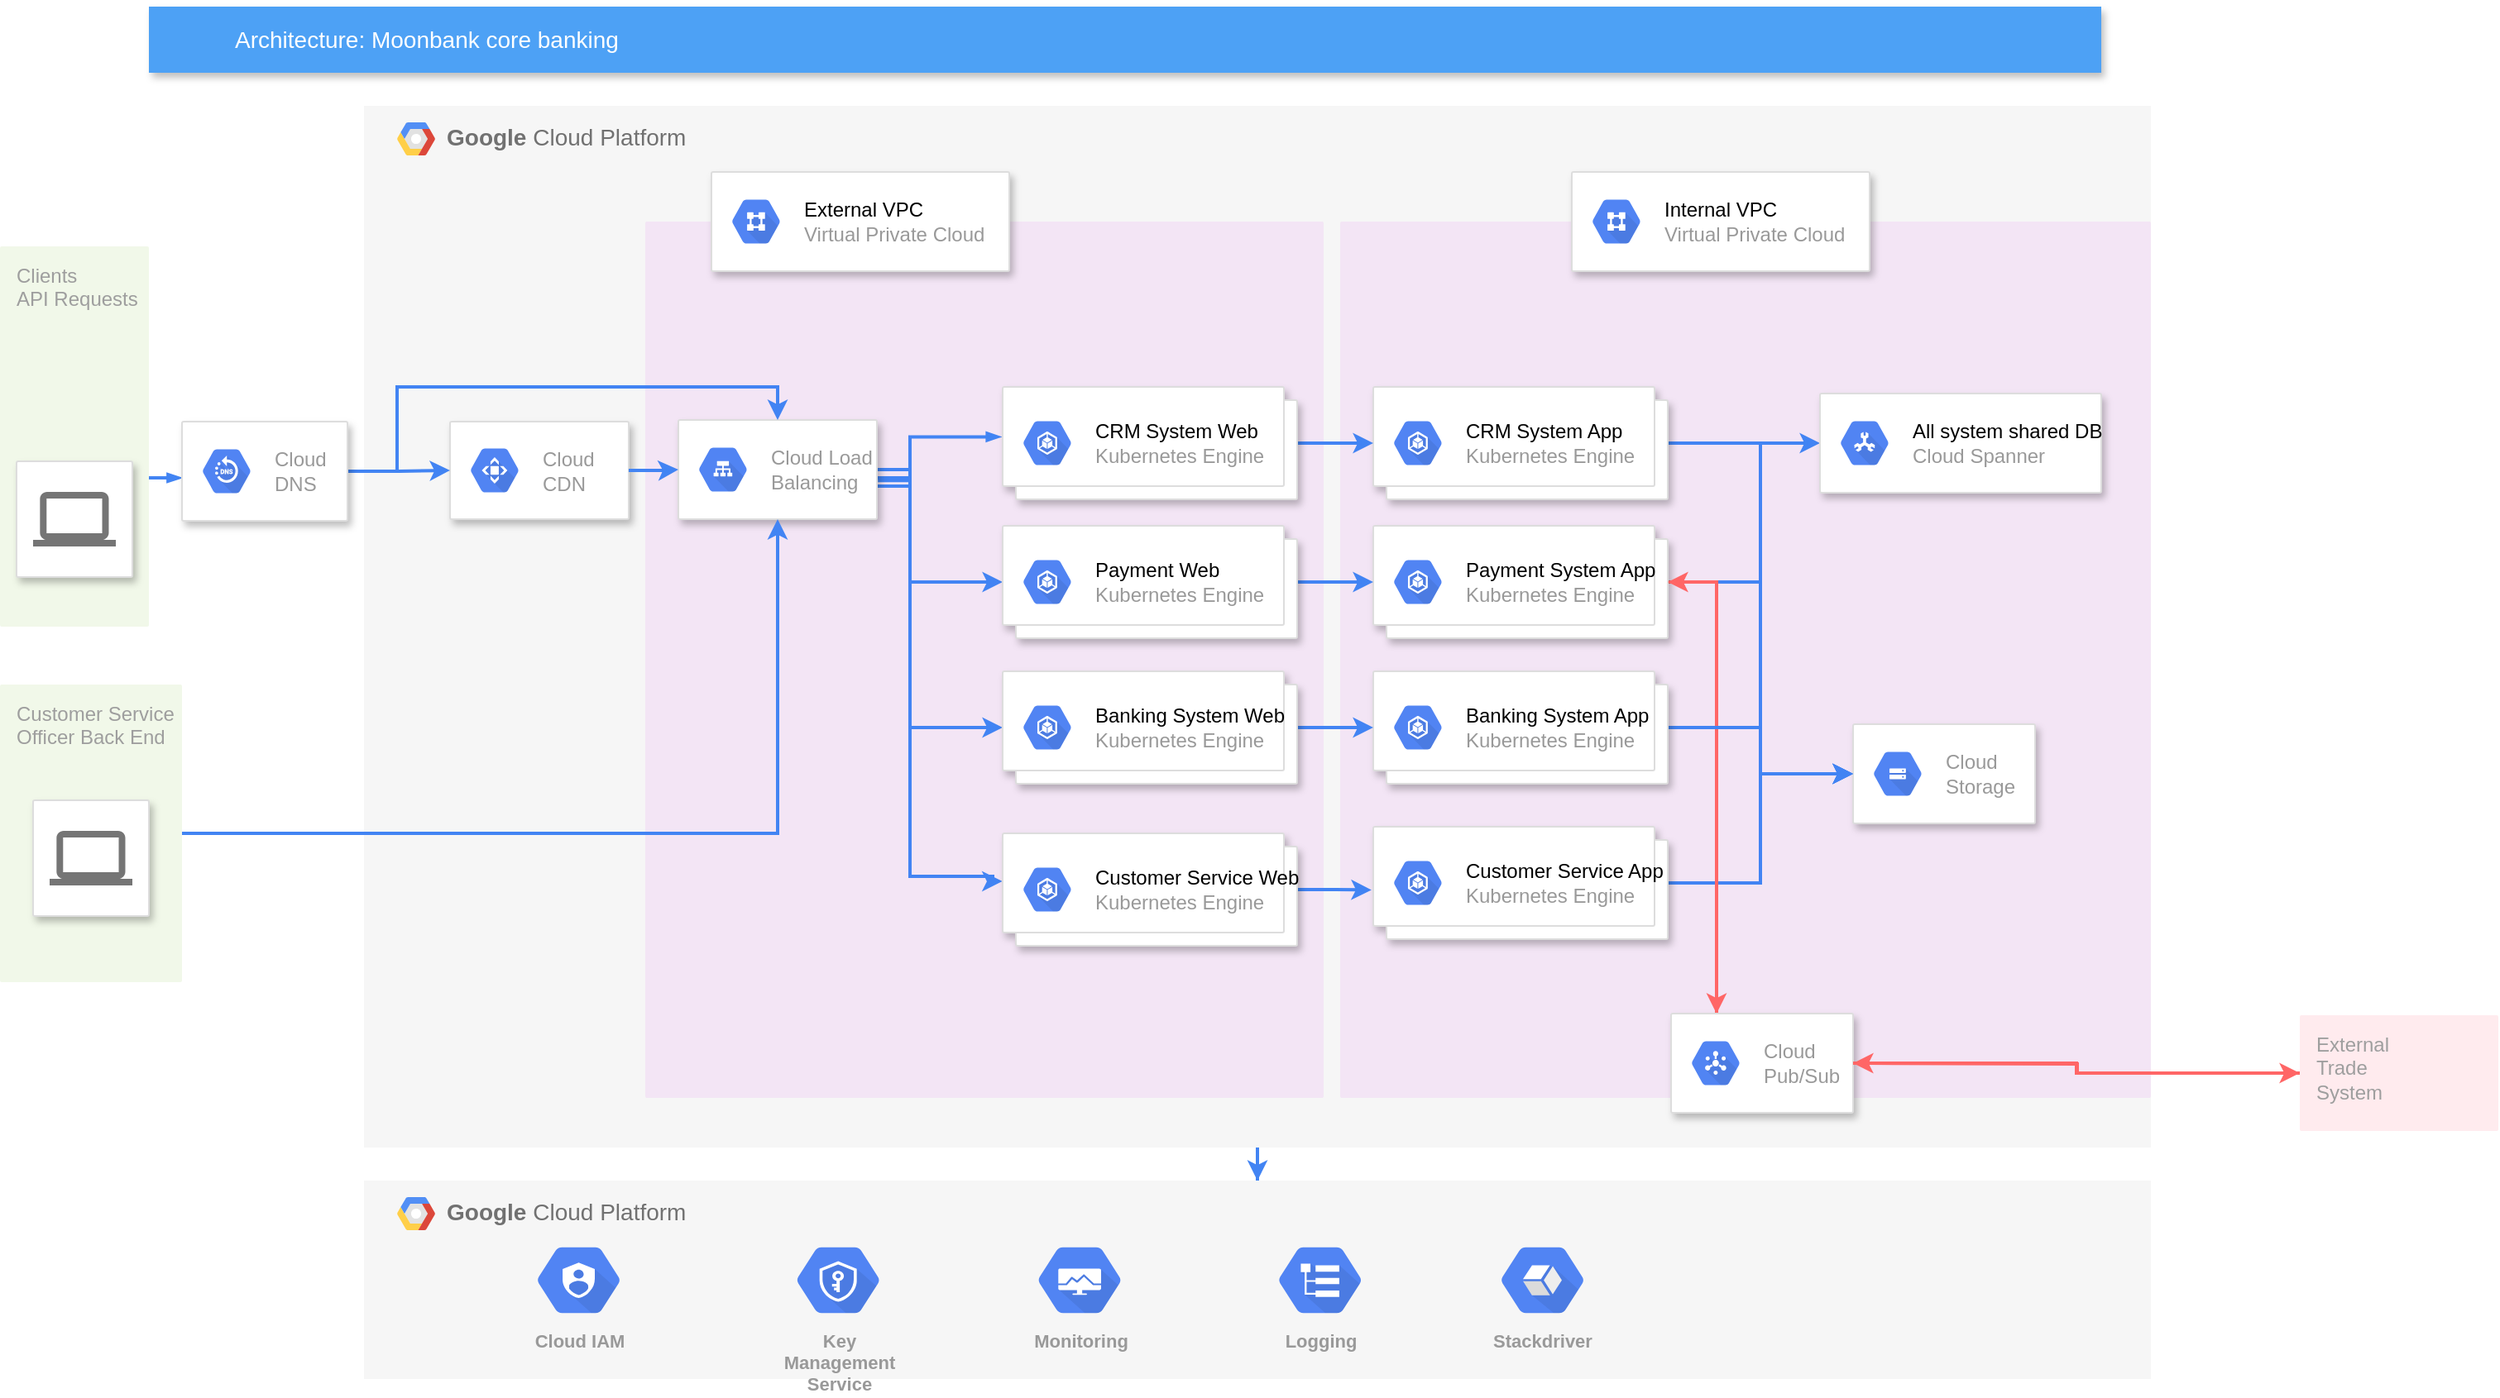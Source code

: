 <mxfile version="12.1.7" type="github" pages="1">
  <diagram id="f106602c-feb2-e66a-4537-3a34d633f6aa" name="Page-1">
    <mxGraphModel dx="1587" dy="909" grid="1" gridSize="10" guides="1" tooltips="1" connect="1" arrows="1" fold="1" page="1" pageScale="1" pageWidth="1169" pageHeight="827" background="#ffffff" math="0" shadow="0">
      <root>
        <mxCell id="0"/>
        <mxCell id="1" parent="0"/>
        <mxCell id="3G7S71GiZPw67ylA6irI-1091" style="edgeStyle=orthogonalEdgeStyle;rounded=0;orthogonalLoop=1;jettySize=auto;html=1;strokeColor=#4284F3;strokeWidth=2;" edge="1" parent="1" source="14" target="3G7S71GiZPw67ylA6irI-1089">
          <mxGeometry relative="1" as="geometry"/>
        </mxCell>
        <mxCell id="14" value="&lt;b&gt;Google &lt;/b&gt;Cloud Platform" style="fillColor=#F6F6F6;strokeColor=none;shadow=0;gradientColor=none;fontSize=14;align=left;spacing=10;fontColor=#717171;9E9E9E;verticalAlign=top;spacingTop=-4;fontStyle=0;spacingLeft=40;html=1;" parent="1" vertex="1">
          <mxGeometry x="390" y="100" width="1080" height="630" as="geometry"/>
        </mxCell>
        <mxCell id="3G7S71GiZPw67ylA6irI-1142" value="&lt;br&gt;" style="points=[[0,0,0],[0.25,0,0],[0.5,0,0],[0.75,0,0],[1,0,0],[1,0.25,0],[1,0.5,0],[1,0.75,0],[1,1,0],[0.75,1,0],[0.5,1,0],[0.25,1,0],[0,1,0],[0,0.75,0],[0,0.5,0],[0,0.25,0]];rounded=1;absoluteArcSize=1;arcSize=2;html=1;strokeColor=none;gradientColor=none;shadow=0;dashed=0;fontSize=12;fontColor=#9E9E9E;align=left;verticalAlign=top;spacing=10;spacingTop=-4;fillColor=#F3E5F5;" vertex="1" parent="14">
          <mxGeometry x="590" y="70" width="490" height="530" as="geometry"/>
        </mxCell>
        <mxCell id="3G7S71GiZPw67ylA6irI-1141" value="" style="points=[[0,0,0],[0.25,0,0],[0.5,0,0],[0.75,0,0],[1,0,0],[1,0.25,0],[1,0.5,0],[1,0.75,0],[1,1,0],[0.75,1,0],[0.5,1,0],[0.25,1,0],[0,1,0],[0,0.75,0],[0,0.5,0],[0,0.25,0]];rounded=1;absoluteArcSize=1;arcSize=2;html=1;strokeColor=none;gradientColor=none;shadow=0;dashed=0;fontSize=12;fontColor=#9E9E9E;align=left;verticalAlign=top;spacing=10;spacingTop=-4;fillColor=#F3E5F5;" vertex="1" parent="14">
          <mxGeometry x="170" y="70" width="410" height="530" as="geometry"/>
        </mxCell>
        <mxCell id="15" value="" style="shape=mxgraph.gcp2.google_cloud_platform;fillColor=#F6F6F6;strokeColor=none;shadow=0;gradientColor=none;" parent="14" vertex="1">
          <mxGeometry width="23" height="20" relative="1" as="geometry">
            <mxPoint x="20" y="10" as="offset"/>
          </mxGeometry>
        </mxCell>
        <mxCell id="3G7S71GiZPw67ylA6irI-1002" value="" style="strokeColor=#dddddd;fillColor=#ffffff;shadow=1;strokeWidth=1;rounded=1;absoluteArcSize=1;arcSize=2;" vertex="1" parent="14">
          <mxGeometry x="52" y="191" width="108" height="59" as="geometry"/>
        </mxCell>
        <mxCell id="3G7S71GiZPw67ylA6irI-1003" value="Cloud &#xa;CDN" style="dashed=0;connectable=0;html=1;fillColor=#5184F3;strokeColor=none;shape=mxgraph.gcp2.hexIcon;prIcon=cloud_cdn;part=1;labelPosition=right;verticalLabelPosition=middle;align=left;verticalAlign=middle;spacingLeft=5;fontColor=#999999;fontSize=12;" vertex="1" parent="3G7S71GiZPw67ylA6irI-1002">
          <mxGeometry y="0.5" width="44" height="39" relative="1" as="geometry">
            <mxPoint x="5" y="-19.5" as="offset"/>
          </mxGeometry>
        </mxCell>
        <mxCell id="3G7S71GiZPw67ylA6irI-1072" style="edgeStyle=orthogonalEdgeStyle;rounded=0;orthogonalLoop=1;jettySize=auto;html=1;entryX=0;entryY=0.5;entryDx=0;entryDy=0;strokeColor=#4284F3;strokeWidth=2;" edge="1" parent="14" source="3G7S71GiZPw67ylA6irI-1036" target="3G7S71GiZPw67ylA6irI-1051">
          <mxGeometry relative="1" as="geometry"/>
        </mxCell>
        <mxCell id="3G7S71GiZPw67ylA6irI-1075" style="edgeStyle=orthogonalEdgeStyle;rounded=0;orthogonalLoop=1;jettySize=auto;html=1;entryX=0.25;entryY=0;entryDx=0;entryDy=0;strokeColor=#FF6666;strokeWidth=2;" edge="1" parent="14" source="3G7S71GiZPw67ylA6irI-1036" target="3G7S71GiZPw67ylA6irI-1069">
          <mxGeometry relative="1" as="geometry"/>
        </mxCell>
        <mxCell id="3G7S71GiZPw67ylA6irI-1036" value="" style="shape=mxgraph.gcp2.doubleRect;strokeColor=#dddddd;fillColor=#ffffff;shadow=1;strokeWidth=1;" vertex="1" parent="14">
          <mxGeometry x="610" y="254" width="178" height="68" as="geometry"/>
        </mxCell>
        <mxCell id="3G7S71GiZPw67ylA6irI-1037" value="&lt;font color=&quot;#000000&quot;&gt;&lt;span&gt;Payment System App&lt;/span&gt;&lt;/font&gt;&lt;br&gt;Kubernetes Engine" style="dashed=0;connectable=0;html=1;fillColor=#5184F3;strokeColor=none;shape=mxgraph.gcp2.hexIcon;prIcon=container_engine;part=1;labelPosition=right;verticalLabelPosition=middle;align=left;verticalAlign=middle;spacingLeft=5;fontColor=#999999;fontSize=12;" vertex="1" parent="3G7S71GiZPw67ylA6irI-1036">
          <mxGeometry y="0.5" width="44" height="39" relative="1" as="geometry">
            <mxPoint x="5" y="-19.5" as="offset"/>
          </mxGeometry>
        </mxCell>
        <mxCell id="3G7S71GiZPw67ylA6irI-1051" value="" style="strokeColor=#dddddd;fillColor=#ffffff;shadow=1;strokeWidth=1;rounded=1;absoluteArcSize=1;arcSize=2;" vertex="1" parent="14">
          <mxGeometry x="900" y="374" width="110" height="60" as="geometry"/>
        </mxCell>
        <mxCell id="3G7S71GiZPw67ylA6irI-1052" value="Cloud&#xa;Storage" style="dashed=0;connectable=0;html=1;fillColor=#5184F3;strokeColor=none;shape=mxgraph.gcp2.hexIcon;prIcon=cloud_storage;part=1;labelPosition=right;verticalLabelPosition=middle;align=left;verticalAlign=middle;spacingLeft=5;fontColor=#999999;fontSize=12;" vertex="1" parent="3G7S71GiZPw67ylA6irI-1051">
          <mxGeometry y="0.5" width="44" height="39" relative="1" as="geometry">
            <mxPoint x="5" y="-19.5" as="offset"/>
          </mxGeometry>
        </mxCell>
        <mxCell id="3G7S71GiZPw67ylA6irI-1057" style="edgeStyle=orthogonalEdgeStyle;rounded=0;orthogonalLoop=1;jettySize=auto;html=1;entryX=0;entryY=0.5;entryDx=0;entryDy=0;strokeColor=#4284F3;strokeWidth=2;" edge="1" parent="14" source="3G7S71GiZPw67ylA6irI-1053" target="3G7S71GiZPw67ylA6irI-1055">
          <mxGeometry relative="1" as="geometry"/>
        </mxCell>
        <mxCell id="3G7S71GiZPw67ylA6irI-1058" style="edgeStyle=orthogonalEdgeStyle;rounded=0;orthogonalLoop=1;jettySize=auto;html=1;entryX=0;entryY=0.5;entryDx=0;entryDy=0;strokeColor=#4284F3;strokeWidth=2;" edge="1" parent="14" source="3G7S71GiZPw67ylA6irI-1053" target="3G7S71GiZPw67ylA6irI-1051">
          <mxGeometry relative="1" as="geometry"/>
        </mxCell>
        <mxCell id="3G7S71GiZPw67ylA6irI-1053" value="" style="shape=mxgraph.gcp2.doubleRect;strokeColor=#dddddd;fillColor=#ffffff;shadow=1;strokeWidth=1;" vertex="1" parent="14">
          <mxGeometry x="610" y="170" width="178" height="68" as="geometry"/>
        </mxCell>
        <mxCell id="3G7S71GiZPw67ylA6irI-1054" value="&lt;font color=&quot;#000000&quot;&gt;&lt;span&gt;CRM System App&lt;/span&gt;&lt;/font&gt;&lt;br&gt;Kubernetes Engine" style="dashed=0;connectable=0;html=1;fillColor=#5184F3;strokeColor=none;shape=mxgraph.gcp2.hexIcon;prIcon=container_engine;part=1;labelPosition=right;verticalLabelPosition=middle;align=left;verticalAlign=middle;spacingLeft=5;fontColor=#999999;fontSize=12;" vertex="1" parent="3G7S71GiZPw67ylA6irI-1053">
          <mxGeometry y="0.5" width="44" height="39" relative="1" as="geometry">
            <mxPoint x="5" y="-19.5" as="offset"/>
          </mxGeometry>
        </mxCell>
        <mxCell id="3G7S71GiZPw67ylA6irI-1055" value="" style="strokeColor=#dddddd;fillColor=#ffffff;shadow=1;strokeWidth=1;rounded=1;absoluteArcSize=1;arcSize=2;" vertex="1" parent="14">
          <mxGeometry x="880" y="174" width="170" height="60" as="geometry"/>
        </mxCell>
        <mxCell id="3G7S71GiZPw67ylA6irI-1056" value="&lt;font color=&quot;#000000&quot;&gt;&lt;span&gt;All system shared DB&lt;/span&gt;&lt;/font&gt;&lt;br&gt;Cloud Spanner" style="dashed=0;connectable=0;html=1;fillColor=#5184F3;strokeColor=none;shape=mxgraph.gcp2.hexIcon;prIcon=cloud_spanner;part=1;labelPosition=right;verticalLabelPosition=middle;align=left;verticalAlign=middle;spacingLeft=5;fontColor=#999999;fontSize=12;" vertex="1" parent="3G7S71GiZPw67ylA6irI-1055">
          <mxGeometry y="0.5" width="44" height="39" relative="1" as="geometry">
            <mxPoint x="5" y="-19.5" as="offset"/>
          </mxGeometry>
        </mxCell>
        <mxCell id="3G7S71GiZPw67ylA6irI-1068" style="edgeStyle=orthogonalEdgeStyle;rounded=0;orthogonalLoop=1;jettySize=auto;html=1;entryX=0;entryY=0.5;entryDx=0;entryDy=0;strokeColor=#4284F3;strokeWidth=2;" edge="1" parent="14" source="3G7S71GiZPw67ylA6irI-1065" target="3G7S71GiZPw67ylA6irI-1051">
          <mxGeometry relative="1" as="geometry"/>
        </mxCell>
        <mxCell id="3G7S71GiZPw67ylA6irI-1065" value="" style="shape=mxgraph.gcp2.doubleRect;strokeColor=#dddddd;fillColor=#ffffff;shadow=1;strokeWidth=1;" vertex="1" parent="14">
          <mxGeometry x="610" y="436" width="178" height="68" as="geometry"/>
        </mxCell>
        <mxCell id="3G7S71GiZPw67ylA6irI-1066" value="&lt;font color=&quot;#000000&quot;&gt;&lt;span&gt;Customer Service App&lt;/span&gt;&lt;/font&gt;&lt;br&gt;Kubernetes Engine" style="dashed=0;connectable=0;html=1;fillColor=#5184F3;strokeColor=none;shape=mxgraph.gcp2.hexIcon;prIcon=container_engine;part=1;labelPosition=right;verticalLabelPosition=middle;align=left;verticalAlign=middle;spacingLeft=5;fontColor=#999999;fontSize=12;" vertex="1" parent="3G7S71GiZPw67ylA6irI-1065">
          <mxGeometry y="0.5" width="44" height="39" relative="1" as="geometry">
            <mxPoint x="5" y="-19.5" as="offset"/>
          </mxGeometry>
        </mxCell>
        <mxCell id="3G7S71GiZPw67ylA6irI-1079" style="edgeStyle=orthogonalEdgeStyle;rounded=0;orthogonalLoop=1;jettySize=auto;html=1;exitX=0.25;exitY=0;exitDx=0;exitDy=0;entryX=1;entryY=0.5;entryDx=0;entryDy=0;strokeColor=#FF6666;strokeWidth=2;" edge="1" parent="14" source="3G7S71GiZPw67ylA6irI-1069" target="3G7S71GiZPw67ylA6irI-1036">
          <mxGeometry relative="1" as="geometry"/>
        </mxCell>
        <mxCell id="3G7S71GiZPw67ylA6irI-1069" value="" style="strokeColor=#dddddd;fillColor=#ffffff;shadow=1;strokeWidth=1;rounded=1;absoluteArcSize=1;arcSize=2;" vertex="1" parent="14">
          <mxGeometry x="790" y="549" width="110" height="60" as="geometry"/>
        </mxCell>
        <mxCell id="3G7S71GiZPw67ylA6irI-1070" value="Cloud&#xa;Pub/Sub" style="dashed=0;connectable=0;html=1;fillColor=#5184F3;strokeColor=none;shape=mxgraph.gcp2.hexIcon;prIcon=cloud_pubsub;part=1;labelPosition=right;verticalLabelPosition=middle;align=left;verticalAlign=middle;spacingLeft=5;fontColor=#999999;fontSize=12;" vertex="1" parent="3G7S71GiZPw67ylA6irI-1069">
          <mxGeometry y="0.5" width="44" height="39" relative="1" as="geometry">
            <mxPoint x="5" y="-19.5" as="offset"/>
          </mxGeometry>
        </mxCell>
        <mxCell id="3G7S71GiZPw67ylA6irI-1060" style="edgeStyle=orthogonalEdgeStyle;rounded=0;orthogonalLoop=1;jettySize=auto;html=1;entryX=0;entryY=0.5;entryDx=0;entryDy=0;strokeColor=#4284F3;strokeWidth=2;" edge="1" parent="14" source="3G7S71GiZPw67ylA6irI-1038" target="3G7S71GiZPw67ylA6irI-1051">
          <mxGeometry relative="1" as="geometry"/>
        </mxCell>
        <mxCell id="3G7S71GiZPw67ylA6irI-1038" value="" style="shape=mxgraph.gcp2.doubleRect;strokeColor=#dddddd;fillColor=#ffffff;shadow=1;strokeWidth=1;" vertex="1" parent="14">
          <mxGeometry x="610" y="342" width="178" height="68" as="geometry"/>
        </mxCell>
        <mxCell id="3G7S71GiZPw67ylA6irI-1039" value="&lt;font color=&quot;#000000&quot;&gt;Banking System App&lt;/font&gt;&lt;br&gt;Kubernetes Engine" style="dashed=0;connectable=0;html=1;fillColor=#5184F3;strokeColor=none;shape=mxgraph.gcp2.hexIcon;prIcon=container_engine;part=1;labelPosition=right;verticalLabelPosition=middle;align=left;verticalAlign=middle;spacingLeft=5;fontColor=#999999;fontSize=12;" vertex="1" parent="3G7S71GiZPw67ylA6irI-1038">
          <mxGeometry y="0.5" width="44" height="39" relative="1" as="geometry">
            <mxPoint x="5" y="-19.5" as="offset"/>
          </mxGeometry>
        </mxCell>
        <mxCell id="3G7S71GiZPw67ylA6irI-1078" style="edgeStyle=orthogonalEdgeStyle;rounded=0;orthogonalLoop=1;jettySize=auto;html=1;strokeColor=#FF6666;strokeWidth=2;" edge="1" parent="14" source="3G7S71GiZPw67ylA6irI-1076">
          <mxGeometry relative="1" as="geometry">
            <mxPoint x="900" y="579" as="targetPoint"/>
          </mxGeometry>
        </mxCell>
        <mxCell id="997" value="Clients&lt;br&gt;API Requests" style="rounded=1;absoluteArcSize=1;arcSize=2;html=1;strokeColor=none;gradientColor=none;shadow=0;dashed=0;fontSize=12;fontColor=#9E9E9E;align=left;verticalAlign=top;spacing=10;spacingTop=-4;fillColor=#F1F8E9;" parent="1" vertex="1">
          <mxGeometry x="170" y="185" width="90" height="230" as="geometry"/>
        </mxCell>
        <mxCell id="818" value="Architecture: Moonbank core banking" style="fillColor=#4DA1F5;strokeColor=none;shadow=1;gradientColor=none;fontSize=14;align=left;spacingLeft=50;fontColor=#ffffff;html=1;" parent="1" vertex="1">
          <mxGeometry x="260" y="40" width="1180" height="40" as="geometry"/>
        </mxCell>
        <mxCell id="998" style="edgeStyle=elbowEdgeStyle;rounded=0;elbow=vertical;html=1;labelBackgroundColor=none;startFill=1;startSize=4;endArrow=blockThin;endFill=1;endSize=4;jettySize=auto;orthogonalLoop=1;strokeColor=#4284F3;strokeWidth=2;fontSize=12;fontColor=#000000;align=left;dashed=0;entryX=-0.002;entryY=0.563;entryDx=0;entryDy=0;entryPerimeter=0;" parent="1" source="997" target="3G7S71GiZPw67ylA6irI-1024" edge="1">
          <mxGeometry relative="1" as="geometry"/>
        </mxCell>
        <mxCell id="987" value="" style="strokeColor=#dddddd;fillColor=#ffffff;shadow=1;strokeWidth=1;rounded=1;absoluteArcSize=1;arcSize=2;labelPosition=center;verticalLabelPosition=middle;align=center;verticalAlign=bottom;spacingLeft=0;fontColor=#999999;fontSize=12;whiteSpace=wrap;spacingBottom=2;html=1;" parent="1" vertex="1">
          <mxGeometry x="180" y="315" width="70" height="70" as="geometry"/>
        </mxCell>
        <mxCell id="988" value="" style="dashed=0;connectable=0;html=1;fillColor=#757575;strokeColor=none;shape=mxgraph.gcp2.laptop;part=1;" parent="987" vertex="1">
          <mxGeometry x="0.5" width="50" height="33" relative="1" as="geometry">
            <mxPoint x="-25" y="18.5" as="offset"/>
          </mxGeometry>
        </mxCell>
        <mxCell id="1000" style="edgeStyle=orthogonalEdgeStyle;rounded=0;elbow=vertical;html=1;labelBackgroundColor=none;startFill=1;startSize=4;endArrow=blockThin;endFill=1;endSize=4;jettySize=auto;orthogonalLoop=1;strokeColor=#4284F3;strokeWidth=2;fontSize=12;fontColor=#000000;align=left;dashed=0;entryX=-0.006;entryY=0.444;entryDx=0;entryDy=0;entryPerimeter=0;" parent="1" source="989" target="3G7S71GiZPw67ylA6irI-1124" edge="1">
          <mxGeometry relative="1" as="geometry">
            <mxPoint x="750" y="300" as="targetPoint"/>
            <Array as="points">
              <mxPoint x="720" y="325"/>
              <mxPoint x="720" y="300"/>
            </Array>
          </mxGeometry>
        </mxCell>
        <mxCell id="3G7S71GiZPw67ylA6irI-1067" style="edgeStyle=orthogonalEdgeStyle;rounded=0;orthogonalLoop=1;jettySize=auto;html=1;entryX=-0.001;entryY=0.426;entryDx=0;entryDy=0;strokeColor=#4284F3;strokeWidth=2;exitX=1.005;exitY=0.61;exitDx=0;exitDy=0;exitPerimeter=0;entryPerimeter=0;" edge="1" parent="1" source="989" target="3G7S71GiZPw67ylA6irI-1130">
          <mxGeometry relative="1" as="geometry">
            <Array as="points">
              <mxPoint x="720" y="327"/>
              <mxPoint x="720" y="566"/>
              <mxPoint x="770" y="566"/>
              <mxPoint x="770" y="569"/>
            </Array>
          </mxGeometry>
        </mxCell>
        <mxCell id="3G7S71GiZPw67ylA6irI-1137" style="edgeStyle=orthogonalEdgeStyle;rounded=0;orthogonalLoop=1;jettySize=auto;html=1;entryX=0;entryY=0.5;entryDx=0;entryDy=0;strokeColor=#4284F3;strokeWidth=2;" edge="1" parent="1" source="989" target="3G7S71GiZPw67ylA6irI-1126">
          <mxGeometry relative="1" as="geometry">
            <Array as="points">
              <mxPoint x="720" y="330"/>
              <mxPoint x="720" y="388"/>
            </Array>
          </mxGeometry>
        </mxCell>
        <mxCell id="3G7S71GiZPw67ylA6irI-1138" style="edgeStyle=orthogonalEdgeStyle;rounded=0;orthogonalLoop=1;jettySize=auto;html=1;entryX=0;entryY=0.5;entryDx=0;entryDy=0;strokeColor=#4284F3;strokeWidth=2;" edge="1" parent="1" source="989" target="3G7S71GiZPw67ylA6irI-1128">
          <mxGeometry relative="1" as="geometry">
            <Array as="points">
              <mxPoint x="720" y="320"/>
              <mxPoint x="720" y="476"/>
            </Array>
          </mxGeometry>
        </mxCell>
        <mxCell id="989" value="" style="strokeColor=#dddddd;fillColor=#ffffff;shadow=1;strokeWidth=1;rounded=1;absoluteArcSize=1;arcSize=2;fontSize=11;fontColor=#9E9E9E;align=center;html=1;" parent="1" vertex="1">
          <mxGeometry x="580" y="290" width="120" height="60" as="geometry"/>
        </mxCell>
        <mxCell id="990" value="Cloud Load&#xa;Balancing" style="dashed=0;connectable=0;html=1;fillColor=#5184F3;strokeColor=none;shape=mxgraph.gcp2.hexIcon;prIcon=cloud_load_balancing;part=1;labelPosition=right;verticalLabelPosition=middle;align=left;verticalAlign=middle;spacingLeft=5;fontColor=#999999;fontSize=12;" parent="989" vertex="1">
          <mxGeometry y="0.5" width="44" height="39" relative="1" as="geometry">
            <mxPoint x="5" y="-19.5" as="offset"/>
          </mxGeometry>
        </mxCell>
        <mxCell id="3G7S71GiZPw67ylA6irI-1007" style="edgeStyle=orthogonalEdgeStyle;rounded=0;orthogonalLoop=1;jettySize=auto;html=1;entryX=0;entryY=0.5;entryDx=0;entryDy=0;strokeColor=#4284F3;strokeWidth=2;" edge="1" parent="1" source="3G7S71GiZPw67ylA6irI-1002" target="989">
          <mxGeometry relative="1" as="geometry"/>
        </mxCell>
        <mxCell id="3G7S71GiZPw67ylA6irI-1026" style="edgeStyle=orthogonalEdgeStyle;rounded=0;orthogonalLoop=1;jettySize=auto;html=1;entryX=0;entryY=0.5;entryDx=0;entryDy=0;strokeColor=#4284F3;strokeWidth=2;" edge="1" parent="1" source="3G7S71GiZPw67ylA6irI-1024" target="3G7S71GiZPw67ylA6irI-1002">
          <mxGeometry relative="1" as="geometry"/>
        </mxCell>
        <mxCell id="3G7S71GiZPw67ylA6irI-1027" style="edgeStyle=orthogonalEdgeStyle;rounded=0;orthogonalLoop=1;jettySize=auto;html=1;entryX=0.5;entryY=0;entryDx=0;entryDy=0;strokeColor=#4284F3;strokeWidth=2;" edge="1" parent="1" source="3G7S71GiZPw67ylA6irI-1024" target="989">
          <mxGeometry relative="1" as="geometry">
            <Array as="points">
              <mxPoint x="410" y="321"/>
              <mxPoint x="410" y="270"/>
              <mxPoint x="640" y="270"/>
            </Array>
          </mxGeometry>
        </mxCell>
        <mxCell id="3G7S71GiZPw67ylA6irI-1024" value="" style="strokeColor=#dddddd;fillColor=#ffffff;shadow=1;strokeWidth=1;rounded=1;absoluteArcSize=1;arcSize=2;" vertex="1" parent="1">
          <mxGeometry x="280" y="291" width="100" height="60" as="geometry"/>
        </mxCell>
        <mxCell id="3G7S71GiZPw67ylA6irI-1025" value="Cloud &#xa;DNS" style="dashed=0;connectable=0;html=1;fillColor=#5184F3;strokeColor=none;shape=mxgraph.gcp2.hexIcon;prIcon=cloud_dns;part=1;labelPosition=right;verticalLabelPosition=middle;align=left;verticalAlign=middle;spacingLeft=5;fontColor=#999999;fontSize=12;" vertex="1" parent="3G7S71GiZPw67ylA6irI-1024">
          <mxGeometry y="0.5" width="44" height="39" relative="1" as="geometry">
            <mxPoint x="5" y="-19.5" as="offset"/>
          </mxGeometry>
        </mxCell>
        <mxCell id="3G7S71GiZPw67ylA6irI-1081" style="edgeStyle=orthogonalEdgeStyle;rounded=0;orthogonalLoop=1;jettySize=auto;html=1;entryX=0.5;entryY=1;entryDx=0;entryDy=0;strokeColor=#4284F3;strokeWidth=2;" edge="1" parent="1" source="3G7S71GiZPw67ylA6irI-1062" target="989">
          <mxGeometry relative="1" as="geometry"/>
        </mxCell>
        <mxCell id="3G7S71GiZPw67ylA6irI-1062" value="Customer Service&lt;br&gt;Officer Back End" style="points=[[0,0,0],[0.25,0,0],[0.5,0,0],[0.75,0,0],[1,0,0],[1,0.25,0],[1,0.5,0],[1,0.75,0],[1,1,0],[0.75,1,0],[0.5,1,0],[0.25,1,0],[0,1,0],[0,0.75,0],[0,0.5,0],[0,0.25,0]];rounded=1;absoluteArcSize=1;arcSize=2;html=1;strokeColor=none;gradientColor=none;shadow=0;dashed=0;fontSize=12;fontColor=#9E9E9E;align=left;verticalAlign=top;spacing=10;spacingTop=-4;fillColor=#F1F8E9;" vertex="1" parent="1">
          <mxGeometry x="170" y="450" width="110" height="180" as="geometry"/>
        </mxCell>
        <mxCell id="3G7S71GiZPw67ylA6irI-1063" value="" style="strokeColor=#dddddd;fillColor=#ffffff;shadow=1;strokeWidth=1;rounded=1;absoluteArcSize=1;arcSize=2;labelPosition=center;verticalLabelPosition=middle;align=center;verticalAlign=bottom;spacingLeft=0;fontColor=#999999;fontSize=12;whiteSpace=wrap;spacingBottom=2;html=1;" vertex="1" parent="1">
          <mxGeometry x="190" y="520" width="70" height="70" as="geometry"/>
        </mxCell>
        <mxCell id="3G7S71GiZPw67ylA6irI-1064" value="" style="dashed=0;connectable=0;html=1;fillColor=#757575;strokeColor=none;shape=mxgraph.gcp2.laptop;part=1;" vertex="1" parent="3G7S71GiZPw67ylA6irI-1063">
          <mxGeometry x="0.5" width="50" height="33" relative="1" as="geometry">
            <mxPoint x="-25" y="18.5" as="offset"/>
          </mxGeometry>
        </mxCell>
        <mxCell id="3G7S71GiZPw67ylA6irI-1089" value="&lt;b&gt;Google &lt;/b&gt;Cloud Platform" style="fillColor=#F6F6F6;strokeColor=none;shadow=0;gradientColor=none;fontSize=14;align=left;spacing=10;fontColor=#717171;9E9E9E;verticalAlign=top;spacingTop=-4;fontStyle=0;spacingLeft=40;html=1;" vertex="1" parent="1">
          <mxGeometry x="390" y="750" width="1080" height="120" as="geometry"/>
        </mxCell>
        <mxCell id="3G7S71GiZPw67ylA6irI-1090" value="" style="shape=mxgraph.gcp2.google_cloud_platform;fillColor=#F6F6F6;strokeColor=none;shadow=0;gradientColor=none;" vertex="1" parent="3G7S71GiZPw67ylA6irI-1089">
          <mxGeometry width="23" height="20" relative="1" as="geometry">
            <mxPoint x="20" y="10" as="offset"/>
          </mxGeometry>
        </mxCell>
        <mxCell id="3G7S71GiZPw67ylA6irI-1084" value="Cloud IAM" style="html=1;fillColor=#5184F3;strokeColor=none;verticalAlign=top;labelPosition=center;verticalLabelPosition=bottom;align=center;spacingTop=-6;fontSize=11;fontStyle=1;fontColor=#999999;shape=mxgraph.gcp2.hexIcon;prIcon=cloud_iam" vertex="1" parent="3G7S71GiZPw67ylA6irI-1089">
          <mxGeometry x="91.915" y="31" width="75.83" height="58.5" as="geometry"/>
        </mxCell>
        <mxCell id="3G7S71GiZPw67ylA6irI-1085" value="Key&#xa;Management&#xa;Service" style="html=1;fillColor=#5184F3;strokeColor=none;verticalAlign=top;labelPosition=center;verticalLabelPosition=bottom;align=center;spacingTop=-6;fontSize=11;fontStyle=1;fontColor=#999999;shape=mxgraph.gcp2.hexIcon;prIcon=key_management_service" vertex="1" parent="3G7S71GiZPw67ylA6irI-1089">
          <mxGeometry x="248.745" y="31" width="75.83" height="58.5" as="geometry"/>
        </mxCell>
        <mxCell id="3G7S71GiZPw67ylA6irI-1086" value="Stackdriver" style="html=1;fillColor=#5184F3;strokeColor=none;verticalAlign=top;labelPosition=center;verticalLabelPosition=bottom;align=center;spacingTop=-6;fontSize=11;fontStyle=1;fontColor=#999999;shape=mxgraph.gcp2.hexIcon;prIcon=stackdriver" vertex="1" parent="3G7S71GiZPw67ylA6irI-1089">
          <mxGeometry x="674.426" y="31" width="75.83" height="58.5" as="geometry"/>
        </mxCell>
        <mxCell id="3G7S71GiZPw67ylA6irI-1087" value="Monitoring" style="html=1;fillColor=#5184F3;strokeColor=none;verticalAlign=top;labelPosition=center;verticalLabelPosition=bottom;align=center;spacingTop=-6;fontSize=11;fontStyle=1;fontColor=#999999;shape=mxgraph.gcp2.hexIcon;prIcon=cloud_deployment_manager" vertex="1" parent="3G7S71GiZPw67ylA6irI-1089">
          <mxGeometry x="394.66" y="31" width="75.83" height="58.5" as="geometry"/>
        </mxCell>
        <mxCell id="3G7S71GiZPw67ylA6irI-1088" value="Logging" style="html=1;fillColor=#5184F3;strokeColor=none;verticalAlign=top;labelPosition=center;verticalLabelPosition=bottom;align=center;spacingTop=-6;fontSize=11;fontStyle=1;fontColor=#999999;shape=mxgraph.gcp2.hexIcon;prIcon=logging" vertex="1" parent="3G7S71GiZPw67ylA6irI-1089">
          <mxGeometry x="540" y="31" width="75.83" height="58.5" as="geometry"/>
        </mxCell>
        <mxCell id="3G7S71GiZPw67ylA6irI-1135" style="edgeStyle=orthogonalEdgeStyle;rounded=0;orthogonalLoop=1;jettySize=auto;html=1;entryX=0;entryY=0.5;entryDx=0;entryDy=0;strokeColor=#4284F3;strokeWidth=2;" edge="1" parent="1" source="3G7S71GiZPw67ylA6irI-1124" target="3G7S71GiZPw67ylA6irI-1053">
          <mxGeometry relative="1" as="geometry"/>
        </mxCell>
        <mxCell id="3G7S71GiZPw67ylA6irI-1124" value="" style="shape=mxgraph.gcp2.doubleRect;strokeColor=#dddddd;fillColor=#ffffff;shadow=1;strokeWidth=1;" vertex="1" parent="1">
          <mxGeometry x="776" y="270" width="178" height="68" as="geometry"/>
        </mxCell>
        <mxCell id="3G7S71GiZPw67ylA6irI-1125" value="&lt;font color=&quot;#000000&quot;&gt;&lt;span&gt;CRM System Web&lt;/span&gt;&lt;/font&gt;&lt;br&gt;Kubernetes Engine" style="dashed=0;connectable=0;html=1;fillColor=#5184F3;strokeColor=none;shape=mxgraph.gcp2.hexIcon;prIcon=container_engine;part=1;labelPosition=right;verticalLabelPosition=middle;align=left;verticalAlign=middle;spacingLeft=5;fontColor=#999999;fontSize=12;" vertex="1" parent="3G7S71GiZPw67ylA6irI-1124">
          <mxGeometry y="0.5" width="44" height="39" relative="1" as="geometry">
            <mxPoint x="5" y="-19.5" as="offset"/>
          </mxGeometry>
        </mxCell>
        <mxCell id="3G7S71GiZPw67ylA6irI-1134" style="edgeStyle=orthogonalEdgeStyle;rounded=0;orthogonalLoop=1;jettySize=auto;html=1;entryX=0;entryY=0.5;entryDx=0;entryDy=0;strokeColor=#4284F3;strokeWidth=2;" edge="1" parent="1" source="3G7S71GiZPw67ylA6irI-1126" target="3G7S71GiZPw67ylA6irI-1036">
          <mxGeometry relative="1" as="geometry"/>
        </mxCell>
        <mxCell id="3G7S71GiZPw67ylA6irI-1126" value="" style="shape=mxgraph.gcp2.doubleRect;strokeColor=#dddddd;fillColor=#ffffff;shadow=1;strokeWidth=1;" vertex="1" parent="1">
          <mxGeometry x="776" y="354" width="178" height="68" as="geometry"/>
        </mxCell>
        <mxCell id="3G7S71GiZPw67ylA6irI-1127" value="&lt;font color=&quot;#000000&quot;&gt;&lt;span&gt;Payment Web&lt;/span&gt;&lt;/font&gt;&lt;br&gt;Kubernetes Engine" style="dashed=0;connectable=0;html=1;fillColor=#5184F3;strokeColor=none;shape=mxgraph.gcp2.hexIcon;prIcon=container_engine;part=1;labelPosition=right;verticalLabelPosition=middle;align=left;verticalAlign=middle;spacingLeft=5;fontColor=#999999;fontSize=12;" vertex="1" parent="3G7S71GiZPw67ylA6irI-1126">
          <mxGeometry y="0.5" width="44" height="39" relative="1" as="geometry">
            <mxPoint x="5" y="-19.5" as="offset"/>
          </mxGeometry>
        </mxCell>
        <mxCell id="3G7S71GiZPw67ylA6irI-1133" style="edgeStyle=orthogonalEdgeStyle;rounded=0;orthogonalLoop=1;jettySize=auto;html=1;entryX=0;entryY=0.5;entryDx=0;entryDy=0;strokeColor=#4284F3;strokeWidth=2;" edge="1" parent="1" source="3G7S71GiZPw67ylA6irI-1128" target="3G7S71GiZPw67ylA6irI-1038">
          <mxGeometry relative="1" as="geometry"/>
        </mxCell>
        <mxCell id="3G7S71GiZPw67ylA6irI-1128" value="" style="shape=mxgraph.gcp2.doubleRect;strokeColor=#dddddd;fillColor=#ffffff;shadow=1;strokeWidth=1;" vertex="1" parent="1">
          <mxGeometry x="776" y="442" width="178" height="68" as="geometry"/>
        </mxCell>
        <mxCell id="3G7S71GiZPw67ylA6irI-1129" value="&lt;font color=&quot;#000000&quot;&gt;Banking System Web&lt;/font&gt;&lt;br&gt;Kubernetes Engine" style="dashed=0;connectable=0;html=1;fillColor=#5184F3;strokeColor=none;shape=mxgraph.gcp2.hexIcon;prIcon=container_engine;part=1;labelPosition=right;verticalLabelPosition=middle;align=left;verticalAlign=middle;spacingLeft=5;fontColor=#999999;fontSize=12;" vertex="1" parent="3G7S71GiZPw67ylA6irI-1128">
          <mxGeometry y="0.5" width="44" height="39" relative="1" as="geometry">
            <mxPoint x="5" y="-19.5" as="offset"/>
          </mxGeometry>
        </mxCell>
        <mxCell id="3G7S71GiZPw67ylA6irI-1132" style="edgeStyle=orthogonalEdgeStyle;rounded=0;orthogonalLoop=1;jettySize=auto;html=1;entryX=-0.006;entryY=0.562;entryDx=0;entryDy=0;entryPerimeter=0;strokeColor=#4284F3;strokeWidth=2;" edge="1" parent="1" source="3G7S71GiZPw67ylA6irI-1130" target="3G7S71GiZPw67ylA6irI-1065">
          <mxGeometry relative="1" as="geometry"/>
        </mxCell>
        <mxCell id="3G7S71GiZPw67ylA6irI-1130" value="" style="shape=mxgraph.gcp2.doubleRect;strokeColor=#dddddd;fillColor=#ffffff;shadow=1;strokeWidth=1;" vertex="1" parent="1">
          <mxGeometry x="776" y="540" width="178" height="68" as="geometry"/>
        </mxCell>
        <mxCell id="3G7S71GiZPw67ylA6irI-1131" value="&lt;font color=&quot;#000000&quot;&gt;&lt;span&gt;Customer Service Web&lt;/span&gt;&lt;/font&gt;&lt;br&gt;Kubernetes Engine" style="dashed=0;connectable=0;html=1;fillColor=#5184F3;strokeColor=none;shape=mxgraph.gcp2.hexIcon;prIcon=container_engine;part=1;labelPosition=right;verticalLabelPosition=middle;align=left;verticalAlign=middle;spacingLeft=5;fontColor=#999999;fontSize=12;" vertex="1" parent="3G7S71GiZPw67ylA6irI-1130">
          <mxGeometry y="0.5" width="44" height="39" relative="1" as="geometry">
            <mxPoint x="5" y="-19.5" as="offset"/>
          </mxGeometry>
        </mxCell>
        <mxCell id="3G7S71GiZPw67ylA6irI-1139" value="" style="strokeColor=#dddddd;fillColor=#ffffff;shadow=1;strokeWidth=1;rounded=1;absoluteArcSize=1;arcSize=2;" vertex="1" parent="1">
          <mxGeometry x="600" y="140" width="180" height="60" as="geometry"/>
        </mxCell>
        <mxCell id="3G7S71GiZPw67ylA6irI-1140" value="&lt;font color=&quot;#000000&quot;&gt;&lt;span&gt;External VPC&lt;/span&gt;&lt;/font&gt;&lt;br&gt;Virtual Private Cloud" style="dashed=0;connectable=0;html=1;fillColor=#5184F3;strokeColor=none;shape=mxgraph.gcp2.hexIcon;prIcon=virtual_private_cloud;part=1;labelPosition=right;verticalLabelPosition=middle;align=left;verticalAlign=middle;spacingLeft=5;fontColor=#999999;fontSize=12;" vertex="1" parent="3G7S71GiZPw67ylA6irI-1139">
          <mxGeometry y="0.5" width="44" height="39" relative="1" as="geometry">
            <mxPoint x="5" y="-19.5" as="offset"/>
          </mxGeometry>
        </mxCell>
        <mxCell id="3G7S71GiZPw67ylA6irI-1076" value="External &lt;br&gt;Trade &lt;br&gt;System" style="points=[[0,0,0],[0.25,0,0],[0.5,0,0],[0.75,0,0],[1,0,0],[1,0.25,0],[1,0.5,0],[1,0.75,0],[1,1,0],[0.75,1,0],[0.5,1,0],[0.25,1,0],[0,1,0],[0,0.75,0],[0,0.5,0],[0,0.25,0]];rounded=1;absoluteArcSize=1;arcSize=2;html=1;strokeColor=none;gradientColor=none;shadow=0;dashed=0;fontSize=12;fontColor=#9E9E9E;align=left;verticalAlign=top;spacing=10;spacingTop=-4;fillColor=#FFEBEE;" vertex="1" parent="1">
          <mxGeometry x="1560" y="650" width="120" height="70" as="geometry"/>
        </mxCell>
        <mxCell id="3G7S71GiZPw67ylA6irI-1077" style="edgeStyle=orthogonalEdgeStyle;rounded=0;orthogonalLoop=1;jettySize=auto;html=1;entryX=0;entryY=0.5;entryDx=0;entryDy=0;entryPerimeter=0;strokeColor=#FF6666;strokeWidth=2;" edge="1" parent="1" source="3G7S71GiZPw67ylA6irI-1069" target="3G7S71GiZPw67ylA6irI-1076">
          <mxGeometry relative="1" as="geometry"/>
        </mxCell>
        <mxCell id="3G7S71GiZPw67ylA6irI-1145" value="" style="strokeColor=#dddddd;fillColor=#ffffff;shadow=1;strokeWidth=1;rounded=1;absoluteArcSize=1;arcSize=2;" vertex="1" parent="1">
          <mxGeometry x="1120" y="140" width="180" height="60" as="geometry"/>
        </mxCell>
        <mxCell id="3G7S71GiZPw67ylA6irI-1146" value="&lt;font color=&quot;#000000&quot;&gt;&lt;span&gt;Internal VPC&lt;/span&gt;&lt;/font&gt;&lt;br&gt;Virtual Private Cloud" style="dashed=0;connectable=0;html=1;fillColor=#5184F3;strokeColor=none;shape=mxgraph.gcp2.hexIcon;prIcon=virtual_private_cloud;part=1;labelPosition=right;verticalLabelPosition=middle;align=left;verticalAlign=middle;spacingLeft=5;fontColor=#999999;fontSize=12;" vertex="1" parent="3G7S71GiZPw67ylA6irI-1145">
          <mxGeometry y="0.5" width="44" height="39" relative="1" as="geometry">
            <mxPoint x="5" y="-19.5" as="offset"/>
          </mxGeometry>
        </mxCell>
      </root>
    </mxGraphModel>
  </diagram>
</mxfile>
